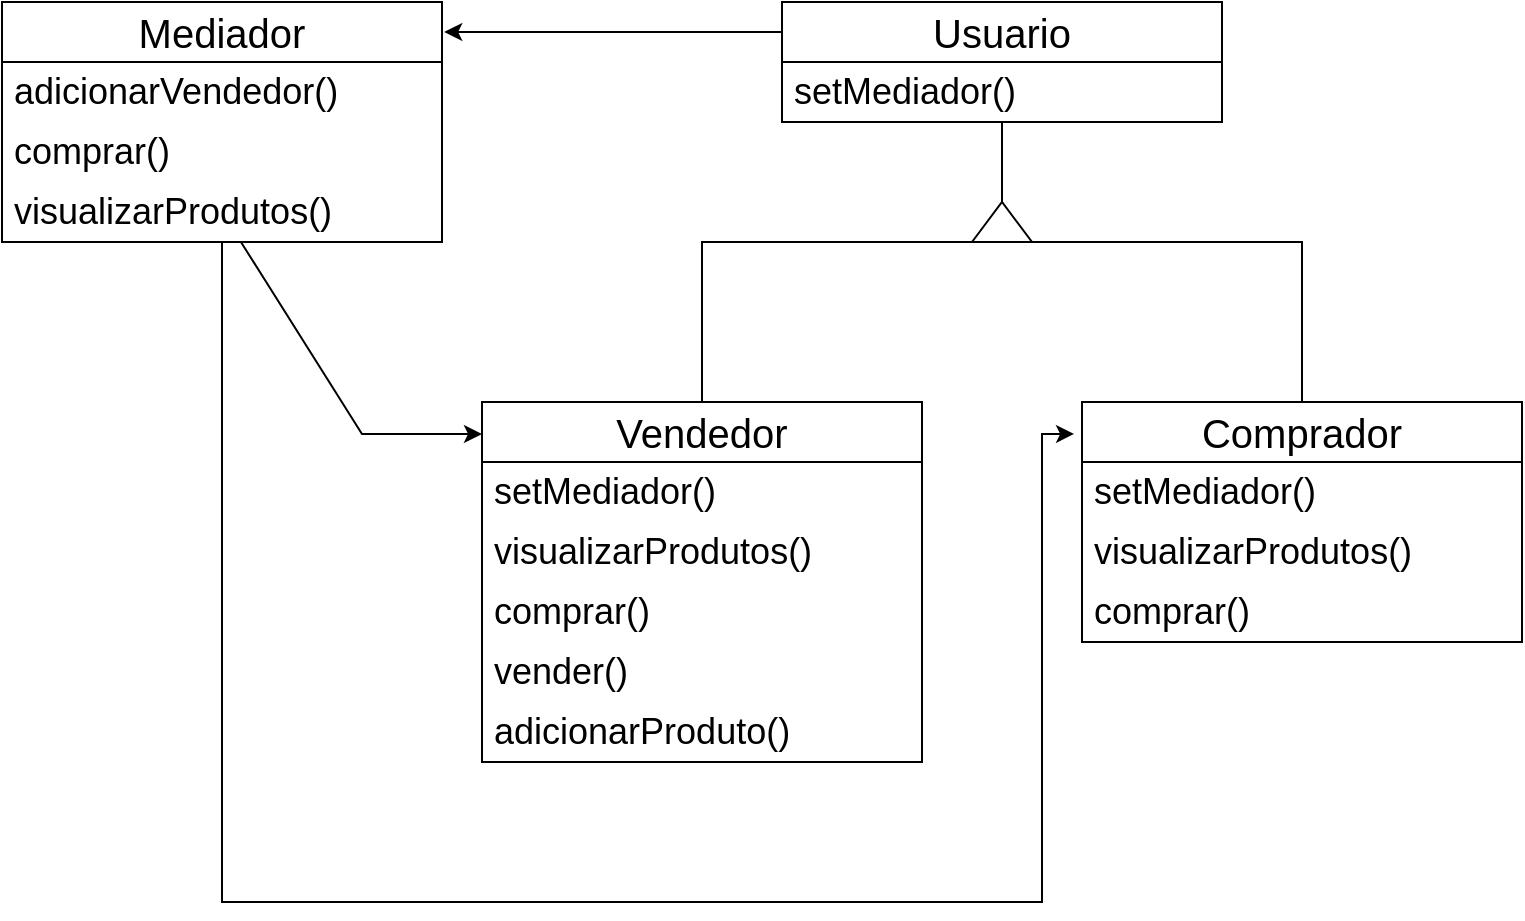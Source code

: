 <mxfile>
    <diagram id="n7fujQCWAaN-jSo6QC19" name="Página-1">
        <mxGraphModel dx="1748" dy="784" grid="1" gridSize="10" guides="1" tooltips="1" connect="1" arrows="1" fold="1" page="1" pageScale="1" pageWidth="1000" pageHeight="1000" math="0" shadow="0">
            <root>
                <mxCell id="0"/>
                <mxCell id="1" parent="0"/>
                <mxCell id="2" value="Mediador" style="swimlane;fontStyle=0;childLayout=stackLayout;horizontal=1;startSize=30;horizontalStack=0;resizeParent=1;resizeParentMax=0;resizeLast=0;collapsible=1;marginBottom=0;whiteSpace=wrap;html=1;fontSize=20;" parent="1" vertex="1">
                    <mxGeometry x="60" y="30" width="220" height="120" as="geometry"/>
                </mxCell>
                <mxCell id="3" value="adicionarVendedor()" style="text;strokeColor=none;fillColor=none;align=left;verticalAlign=middle;spacingLeft=4;spacingRight=4;overflow=hidden;points=[[0,0.5],[1,0.5]];portConstraint=eastwest;rotatable=0;whiteSpace=wrap;html=1;fontSize=18;" parent="2" vertex="1">
                    <mxGeometry y="30" width="220" height="30" as="geometry"/>
                </mxCell>
                <mxCell id="4" value="comprar()" style="text;strokeColor=none;fillColor=none;align=left;verticalAlign=middle;spacingLeft=4;spacingRight=4;overflow=hidden;points=[[0,0.5],[1,0.5]];portConstraint=eastwest;rotatable=0;whiteSpace=wrap;html=1;fontSize=18;" parent="2" vertex="1">
                    <mxGeometry y="60" width="220" height="30" as="geometry"/>
                </mxCell>
                <mxCell id="5" value="visualizarProdutos()" style="text;strokeColor=none;fillColor=none;align=left;verticalAlign=middle;spacingLeft=4;spacingRight=4;overflow=hidden;points=[[0,0.5],[1,0.5]];portConstraint=eastwest;rotatable=0;whiteSpace=wrap;html=1;fontSize=18;" parent="2" vertex="1">
                    <mxGeometry y="90" width="220" height="30" as="geometry"/>
                </mxCell>
                <mxCell id="9" style="edgeStyle=none;html=1;entryX=1.005;entryY=0.125;entryDx=0;entryDy=0;entryPerimeter=0;fontSize=18;exitX=0;exitY=0.25;exitDx=0;exitDy=0;" parent="1" source="10" target="2" edge="1">
                    <mxGeometry relative="1" as="geometry"/>
                </mxCell>
                <mxCell id="10" value="Usuario" style="swimlane;fontStyle=0;childLayout=stackLayout;horizontal=1;startSize=30;horizontalStack=0;resizeParent=1;resizeParentMax=0;resizeLast=0;collapsible=1;marginBottom=0;whiteSpace=wrap;html=1;fontSize=20;" parent="1" vertex="1">
                    <mxGeometry x="450" y="30" width="220" height="60" as="geometry"/>
                </mxCell>
                <mxCell id="11" value="setMediador()" style="text;strokeColor=none;fillColor=none;align=left;verticalAlign=middle;spacingLeft=4;spacingRight=4;overflow=hidden;points=[[0,0.5],[1,0.5]];portConstraint=eastwest;rotatable=0;whiteSpace=wrap;html=1;fontSize=18;" parent="10" vertex="1">
                    <mxGeometry y="30" width="220" height="30" as="geometry"/>
                </mxCell>
                <mxCell id="12" value="Vendedor" style="swimlane;fontStyle=0;childLayout=stackLayout;horizontal=1;startSize=30;horizontalStack=0;resizeParent=1;resizeParentMax=0;resizeLast=0;collapsible=1;marginBottom=0;whiteSpace=wrap;html=1;fontSize=20;" parent="1" vertex="1">
                    <mxGeometry x="300" y="230" width="220" height="180" as="geometry"/>
                </mxCell>
                <mxCell id="13" value="setMediador()" style="text;strokeColor=none;fillColor=none;align=left;verticalAlign=middle;spacingLeft=4;spacingRight=4;overflow=hidden;points=[[0,0.5],[1,0.5]];portConstraint=eastwest;rotatable=0;whiteSpace=wrap;html=1;fontSize=18;" parent="12" vertex="1">
                    <mxGeometry y="30" width="220" height="30" as="geometry"/>
                </mxCell>
                <mxCell id="29" value="visualizarProdutos()" style="text;strokeColor=none;fillColor=none;align=left;verticalAlign=middle;spacingLeft=4;spacingRight=4;overflow=hidden;points=[[0,0.5],[1,0.5]];portConstraint=eastwest;rotatable=0;whiteSpace=wrap;html=1;fontSize=18;" parent="12" vertex="1">
                    <mxGeometry y="60" width="220" height="30" as="geometry"/>
                </mxCell>
                <mxCell id="34" value="comprar()" style="text;strokeColor=none;fillColor=none;align=left;verticalAlign=middle;spacingLeft=4;spacingRight=4;overflow=hidden;points=[[0,0.5],[1,0.5]];portConstraint=eastwest;rotatable=0;whiteSpace=wrap;html=1;fontSize=18;" parent="12" vertex="1">
                    <mxGeometry y="90" width="220" height="30" as="geometry"/>
                </mxCell>
                <mxCell id="35" value="vender()" style="text;strokeColor=none;fillColor=none;align=left;verticalAlign=middle;spacingLeft=4;spacingRight=4;overflow=hidden;points=[[0,0.5],[1,0.5]];portConstraint=eastwest;rotatable=0;whiteSpace=wrap;html=1;fontSize=18;" parent="12" vertex="1">
                    <mxGeometry y="120" width="220" height="30" as="geometry"/>
                </mxCell>
                <mxCell id="36" value="adicionarProduto()" style="text;strokeColor=none;fillColor=none;align=left;verticalAlign=middle;spacingLeft=4;spacingRight=4;overflow=hidden;points=[[0,0.5],[1,0.5]];portConstraint=eastwest;rotatable=0;whiteSpace=wrap;html=1;fontSize=18;" parent="12" vertex="1">
                    <mxGeometry y="150" width="220" height="30" as="geometry"/>
                </mxCell>
                <mxCell id="14" value="Comprador" style="swimlane;fontStyle=0;childLayout=stackLayout;horizontal=1;startSize=30;horizontalStack=0;resizeParent=1;resizeParentMax=0;resizeLast=0;collapsible=1;marginBottom=0;whiteSpace=wrap;html=1;fontSize=20;" parent="1" vertex="1">
                    <mxGeometry x="600" y="230" width="220" height="120" as="geometry"/>
                </mxCell>
                <mxCell id="15" value="setMediador()" style="text;strokeColor=none;fillColor=none;align=left;verticalAlign=middle;spacingLeft=4;spacingRight=4;overflow=hidden;points=[[0,0.5],[1,0.5]];portConstraint=eastwest;rotatable=0;whiteSpace=wrap;html=1;fontSize=18;" parent="14" vertex="1">
                    <mxGeometry y="30" width="220" height="30" as="geometry"/>
                </mxCell>
                <mxCell id="27" value="visualizarProdutos()" style="text;strokeColor=none;fillColor=none;align=left;verticalAlign=middle;spacingLeft=4;spacingRight=4;overflow=hidden;points=[[0,0.5],[1,0.5]];portConstraint=eastwest;rotatable=0;whiteSpace=wrap;html=1;fontSize=18;" parent="14" vertex="1">
                    <mxGeometry y="60" width="220" height="30" as="geometry"/>
                </mxCell>
                <mxCell id="28" value="comprar()" style="text;strokeColor=none;fillColor=none;align=left;verticalAlign=middle;spacingLeft=4;spacingRight=4;overflow=hidden;points=[[0,0.5],[1,0.5]];portConstraint=eastwest;rotatable=0;whiteSpace=wrap;html=1;fontSize=18;" parent="14" vertex="1">
                    <mxGeometry y="90" width="220" height="30" as="geometry"/>
                </mxCell>
                <mxCell id="20" value="" style="triangle;whiteSpace=wrap;html=1;fontSize=16;rotation=-90;" parent="1" vertex="1">
                    <mxGeometry x="550" y="125" width="20" height="30" as="geometry"/>
                </mxCell>
                <mxCell id="21" value="" style="endArrow=none;html=1;fontSize=16;entryX=1;entryY=0.5;entryDx=0;entryDy=0;" parent="1" target="20" edge="1">
                    <mxGeometry width="50" height="50" relative="1" as="geometry">
                        <mxPoint x="560" y="90" as="sourcePoint"/>
                        <mxPoint x="420" y="150" as="targetPoint"/>
                    </mxGeometry>
                </mxCell>
                <mxCell id="22" value="" style="endArrow=none;html=1;fontSize=16;entryX=0.5;entryY=0;entryDx=0;entryDy=0;exitX=0.5;exitY=0;exitDx=0;exitDy=0;rounded=0;" parent="1" source="14" target="12" edge="1">
                    <mxGeometry width="50" height="50" relative="1" as="geometry">
                        <mxPoint x="570" y="100" as="sourcePoint"/>
                        <mxPoint x="570" y="145" as="targetPoint"/>
                        <Array as="points">
                            <mxPoint x="710" y="150"/>
                            <mxPoint x="560" y="150"/>
                            <mxPoint x="410" y="150"/>
                        </Array>
                    </mxGeometry>
                </mxCell>
                <mxCell id="37" style="edgeStyle=none;rounded=0;html=1;entryX=-0.018;entryY=0.133;entryDx=0;entryDy=0;entryPerimeter=0;" parent="1" source="5" target="14" edge="1">
                    <mxGeometry relative="1" as="geometry">
                        <Array as="points">
                            <mxPoint x="170" y="480"/>
                            <mxPoint x="580" y="480"/>
                            <mxPoint x="580" y="246"/>
                        </Array>
                    </mxGeometry>
                </mxCell>
                <mxCell id="38" style="edgeStyle=none;rounded=0;html=1;entryX=0;entryY=0.089;entryDx=0;entryDy=0;entryPerimeter=0;" parent="1" source="5" target="12" edge="1">
                    <mxGeometry relative="1" as="geometry">
                        <Array as="points">
                            <mxPoint x="240" y="246"/>
                        </Array>
                    </mxGeometry>
                </mxCell>
            </root>
        </mxGraphModel>
    </diagram>
</mxfile>